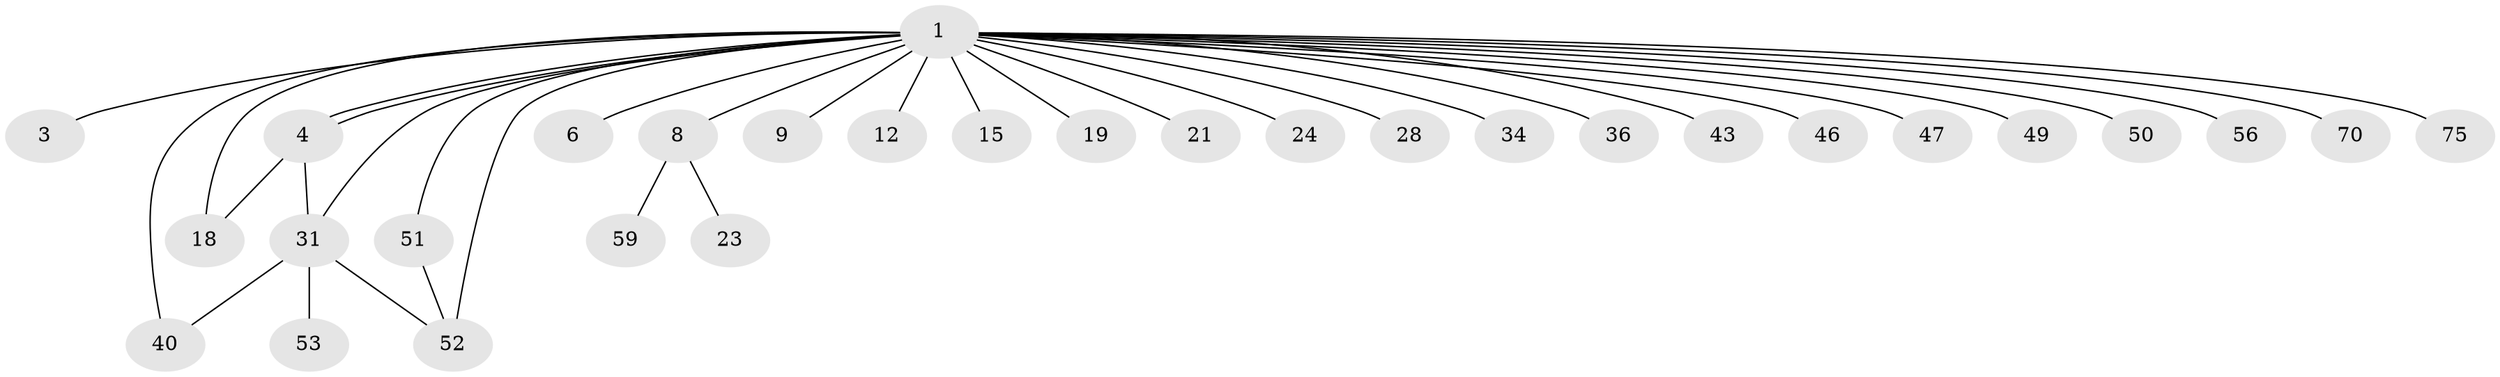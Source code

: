 // original degree distribution, {18: 0.013333333333333334, 12: 0.013333333333333334, 1: 0.4666666666666667, 7: 0.02666666666666667, 2: 0.25333333333333335, 3: 0.13333333333333333, 4: 0.05333333333333334, 5: 0.04}
// Generated by graph-tools (version 1.1) at 2025/18/03/04/25 18:18:29]
// undirected, 30 vertices, 35 edges
graph export_dot {
graph [start="1"]
  node [color=gray90,style=filled];
  1 [super="+2+5+32+7+16"];
  3;
  4 [super="+44+62+48+45+14"];
  6 [super="+33+58"];
  8 [super="+11+10+13"];
  9 [super="+66+20"];
  12 [super="+22"];
  15;
  18 [super="+38+65"];
  19 [super="+73+61"];
  21;
  23;
  24;
  28 [super="+41"];
  31 [super="+37"];
  34;
  36 [super="+42"];
  40 [super="+68"];
  43;
  46 [super="+60"];
  47;
  49;
  50;
  51 [super="+54"];
  52 [super="+67"];
  53;
  56;
  59;
  70;
  75;
  1 -- 3;
  1 -- 4;
  1 -- 4;
  1 -- 6;
  1 -- 9 [weight=2];
  1 -- 18;
  1 -- 36;
  1 -- 40;
  1 -- 50;
  1 -- 56;
  1 -- 70;
  1 -- 8 [weight=2];
  1 -- 75;
  1 -- 12;
  1 -- 15;
  1 -- 51;
  1 -- 21;
  1 -- 24;
  1 -- 31;
  1 -- 34;
  1 -- 52 [weight=2];
  1 -- 43;
  1 -- 46;
  1 -- 49;
  1 -- 19;
  1 -- 47;
  1 -- 28;
  4 -- 18;
  4 -- 31;
  8 -- 59;
  8 -- 23;
  31 -- 52;
  31 -- 53;
  31 -- 40;
  51 -- 52;
}
